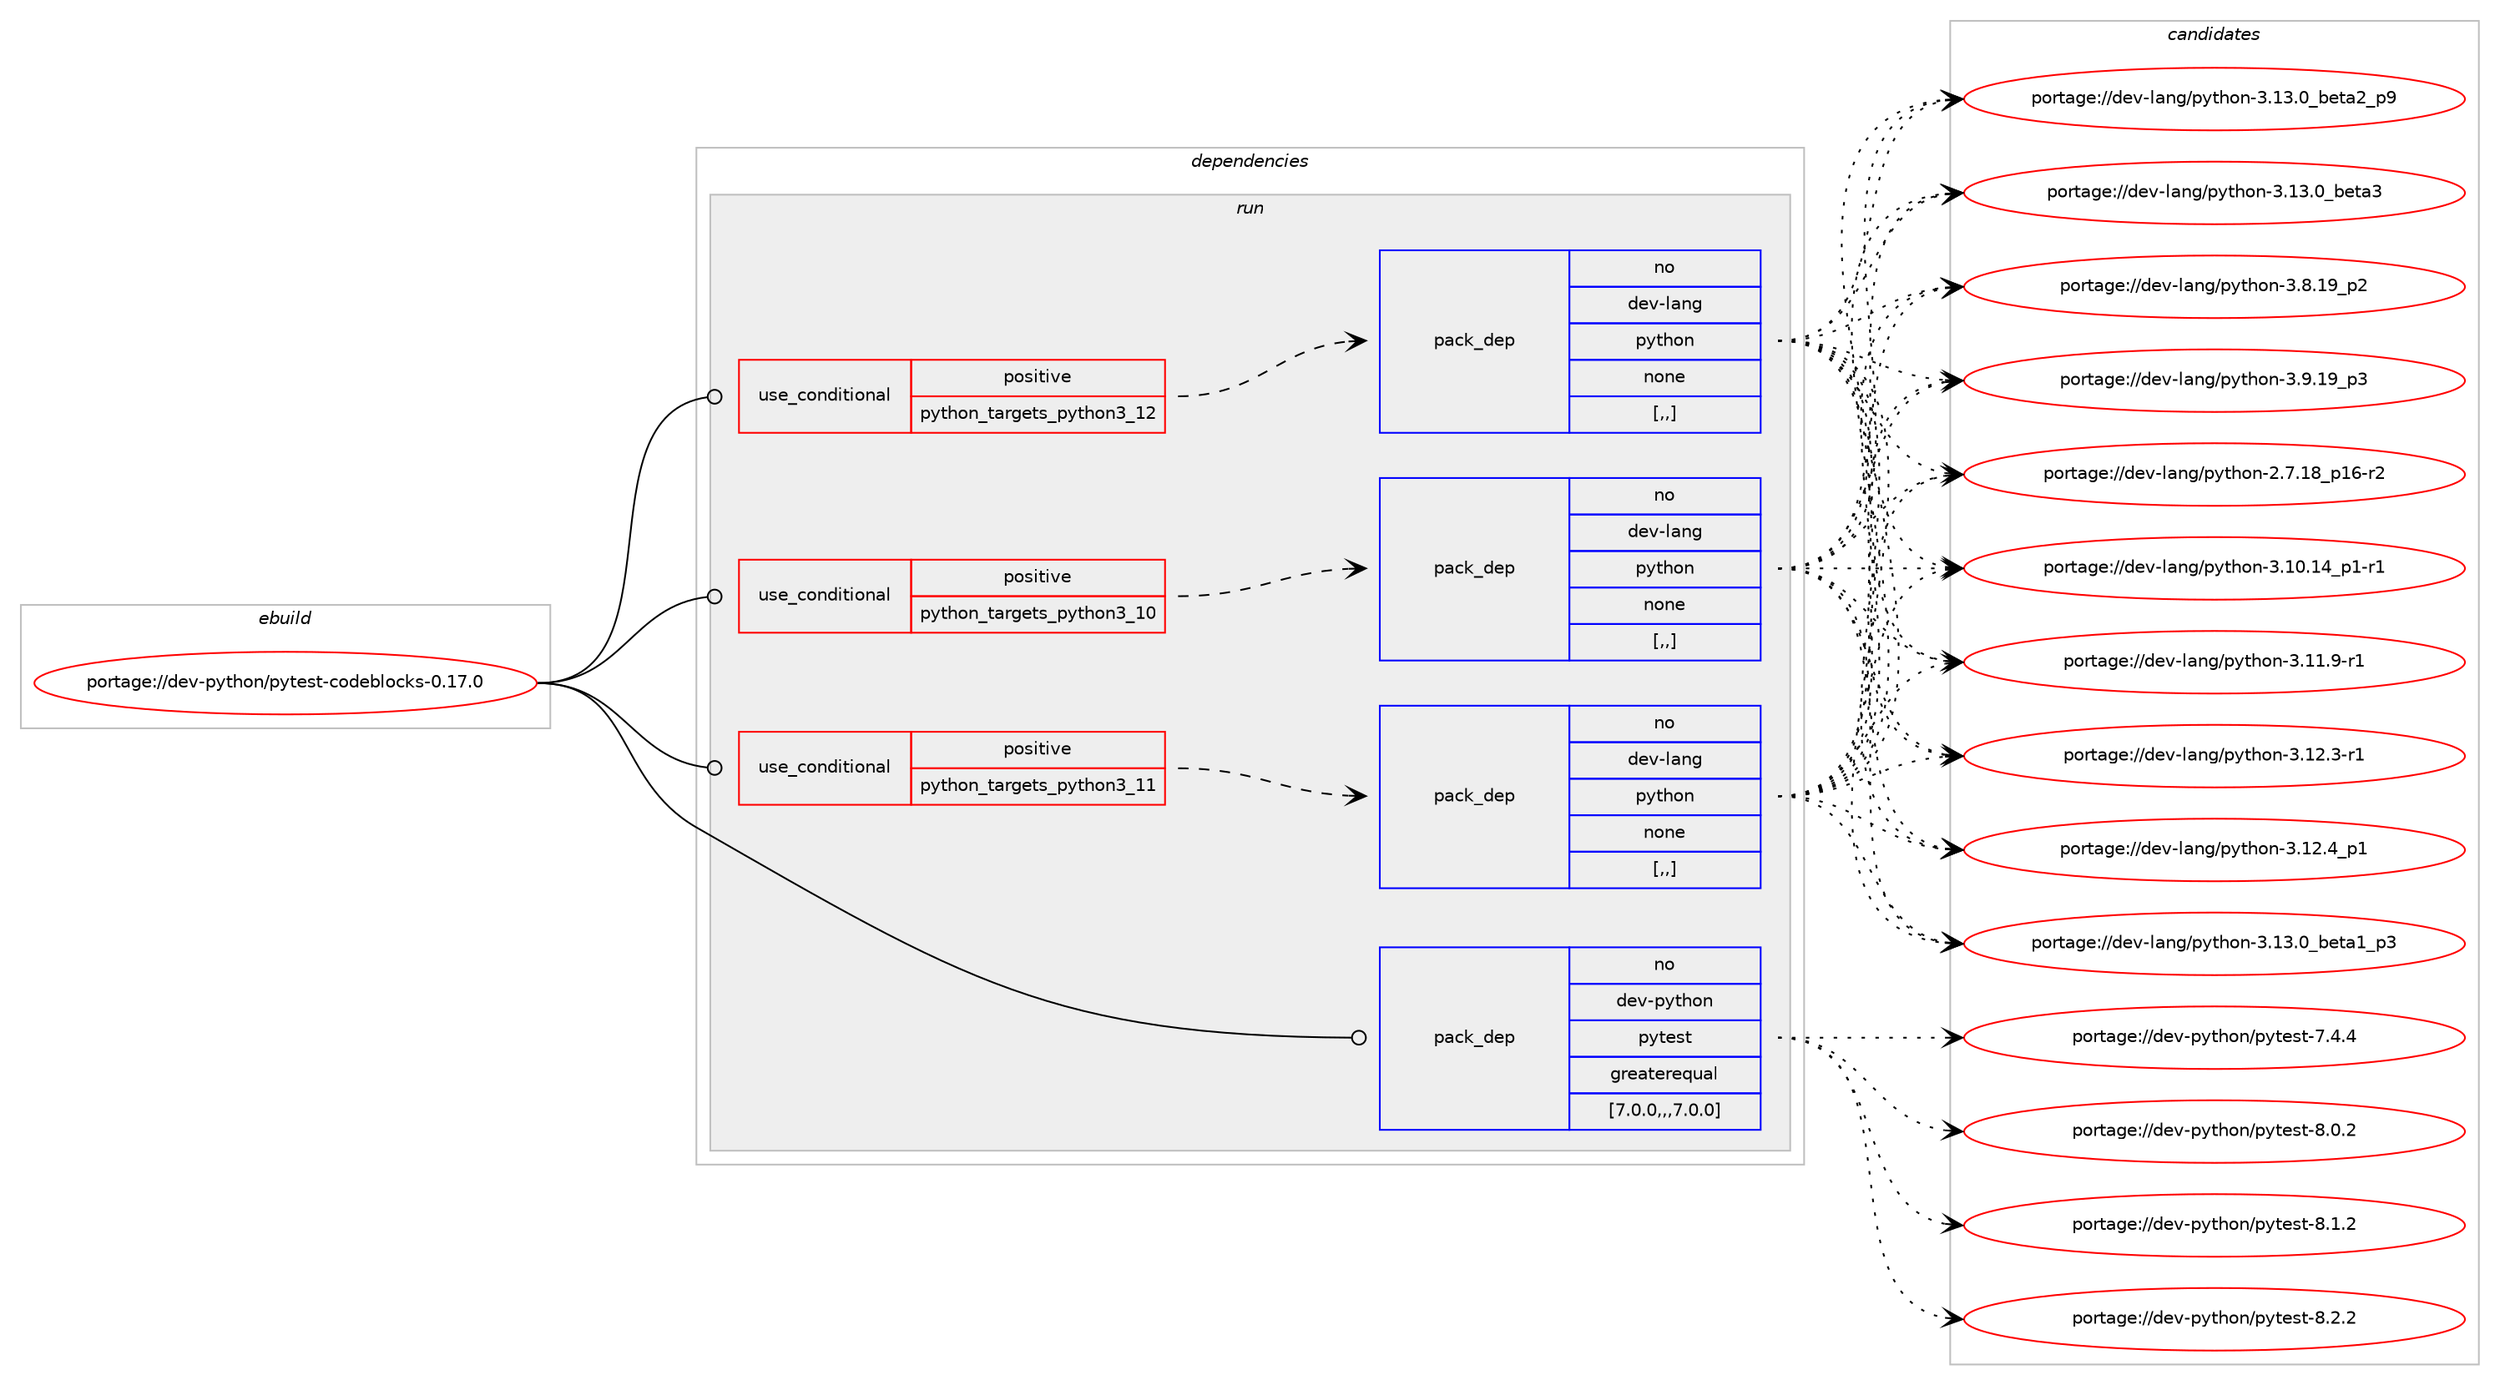 digraph prolog {

# *************
# Graph options
# *************

newrank=true;
concentrate=true;
compound=true;
graph [rankdir=LR,fontname=Helvetica,fontsize=10,ranksep=1.5];#, ranksep=2.5, nodesep=0.2];
edge  [arrowhead=vee];
node  [fontname=Helvetica,fontsize=10];

# **********
# The ebuild
# **********

subgraph cluster_leftcol {
color=gray;
rank=same;
label=<<i>ebuild</i>>;
id [label="portage://dev-python/pytest-codeblocks-0.17.0", color=red, width=4, href="../dev-python/pytest-codeblocks-0.17.0.svg"];
}

# ****************
# The dependencies
# ****************

subgraph cluster_midcol {
color=gray;
label=<<i>dependencies</i>>;
subgraph cluster_compile {
fillcolor="#eeeeee";
style=filled;
label=<<i>compile</i>>;
}
subgraph cluster_compileandrun {
fillcolor="#eeeeee";
style=filled;
label=<<i>compile and run</i>>;
}
subgraph cluster_run {
fillcolor="#eeeeee";
style=filled;
label=<<i>run</i>>;
subgraph cond36672 {
dependency155035 [label=<<TABLE BORDER="0" CELLBORDER="1" CELLSPACING="0" CELLPADDING="4"><TR><TD ROWSPAN="3" CELLPADDING="10">use_conditional</TD></TR><TR><TD>positive</TD></TR><TR><TD>python_targets_python3_10</TD></TR></TABLE>>, shape=none, color=red];
subgraph pack117128 {
dependency155036 [label=<<TABLE BORDER="0" CELLBORDER="1" CELLSPACING="0" CELLPADDING="4" WIDTH="220"><TR><TD ROWSPAN="6" CELLPADDING="30">pack_dep</TD></TR><TR><TD WIDTH="110">no</TD></TR><TR><TD>dev-lang</TD></TR><TR><TD>python</TD></TR><TR><TD>none</TD></TR><TR><TD>[,,]</TD></TR></TABLE>>, shape=none, color=blue];
}
dependency155035:e -> dependency155036:w [weight=20,style="dashed",arrowhead="vee"];
}
id:e -> dependency155035:w [weight=20,style="solid",arrowhead="odot"];
subgraph cond36673 {
dependency155037 [label=<<TABLE BORDER="0" CELLBORDER="1" CELLSPACING="0" CELLPADDING="4"><TR><TD ROWSPAN="3" CELLPADDING="10">use_conditional</TD></TR><TR><TD>positive</TD></TR><TR><TD>python_targets_python3_11</TD></TR></TABLE>>, shape=none, color=red];
subgraph pack117129 {
dependency155038 [label=<<TABLE BORDER="0" CELLBORDER="1" CELLSPACING="0" CELLPADDING="4" WIDTH="220"><TR><TD ROWSPAN="6" CELLPADDING="30">pack_dep</TD></TR><TR><TD WIDTH="110">no</TD></TR><TR><TD>dev-lang</TD></TR><TR><TD>python</TD></TR><TR><TD>none</TD></TR><TR><TD>[,,]</TD></TR></TABLE>>, shape=none, color=blue];
}
dependency155037:e -> dependency155038:w [weight=20,style="dashed",arrowhead="vee"];
}
id:e -> dependency155037:w [weight=20,style="solid",arrowhead="odot"];
subgraph cond36674 {
dependency155039 [label=<<TABLE BORDER="0" CELLBORDER="1" CELLSPACING="0" CELLPADDING="4"><TR><TD ROWSPAN="3" CELLPADDING="10">use_conditional</TD></TR><TR><TD>positive</TD></TR><TR><TD>python_targets_python3_12</TD></TR></TABLE>>, shape=none, color=red];
subgraph pack117130 {
dependency155040 [label=<<TABLE BORDER="0" CELLBORDER="1" CELLSPACING="0" CELLPADDING="4" WIDTH="220"><TR><TD ROWSPAN="6" CELLPADDING="30">pack_dep</TD></TR><TR><TD WIDTH="110">no</TD></TR><TR><TD>dev-lang</TD></TR><TR><TD>python</TD></TR><TR><TD>none</TD></TR><TR><TD>[,,]</TD></TR></TABLE>>, shape=none, color=blue];
}
dependency155039:e -> dependency155040:w [weight=20,style="dashed",arrowhead="vee"];
}
id:e -> dependency155039:w [weight=20,style="solid",arrowhead="odot"];
subgraph pack117131 {
dependency155041 [label=<<TABLE BORDER="0" CELLBORDER="1" CELLSPACING="0" CELLPADDING="4" WIDTH="220"><TR><TD ROWSPAN="6" CELLPADDING="30">pack_dep</TD></TR><TR><TD WIDTH="110">no</TD></TR><TR><TD>dev-python</TD></TR><TR><TD>pytest</TD></TR><TR><TD>greaterequal</TD></TR><TR><TD>[7.0.0,,,7.0.0]</TD></TR></TABLE>>, shape=none, color=blue];
}
id:e -> dependency155041:w [weight=20,style="solid",arrowhead="odot"];
}
}

# **************
# The candidates
# **************

subgraph cluster_choices {
rank=same;
color=gray;
label=<<i>candidates</i>>;

subgraph choice117128 {
color=black;
nodesep=1;
choice100101118451089711010347112121116104111110455046554649569511249544511450 [label="portage://dev-lang/python-2.7.18_p16-r2", color=red, width=4,href="../dev-lang/python-2.7.18_p16-r2.svg"];
choice100101118451089711010347112121116104111110455146494846495295112494511449 [label="portage://dev-lang/python-3.10.14_p1-r1", color=red, width=4,href="../dev-lang/python-3.10.14_p1-r1.svg"];
choice100101118451089711010347112121116104111110455146494946574511449 [label="portage://dev-lang/python-3.11.9-r1", color=red, width=4,href="../dev-lang/python-3.11.9-r1.svg"];
choice100101118451089711010347112121116104111110455146495046514511449 [label="portage://dev-lang/python-3.12.3-r1", color=red, width=4,href="../dev-lang/python-3.12.3-r1.svg"];
choice100101118451089711010347112121116104111110455146495046529511249 [label="portage://dev-lang/python-3.12.4_p1", color=red, width=4,href="../dev-lang/python-3.12.4_p1.svg"];
choice10010111845108971101034711212111610411111045514649514648959810111697499511251 [label="portage://dev-lang/python-3.13.0_beta1_p3", color=red, width=4,href="../dev-lang/python-3.13.0_beta1_p3.svg"];
choice10010111845108971101034711212111610411111045514649514648959810111697509511257 [label="portage://dev-lang/python-3.13.0_beta2_p9", color=red, width=4,href="../dev-lang/python-3.13.0_beta2_p9.svg"];
choice1001011184510897110103471121211161041111104551464951464895981011169751 [label="portage://dev-lang/python-3.13.0_beta3", color=red, width=4,href="../dev-lang/python-3.13.0_beta3.svg"];
choice100101118451089711010347112121116104111110455146564649579511250 [label="portage://dev-lang/python-3.8.19_p2", color=red, width=4,href="../dev-lang/python-3.8.19_p2.svg"];
choice100101118451089711010347112121116104111110455146574649579511251 [label="portage://dev-lang/python-3.9.19_p3", color=red, width=4,href="../dev-lang/python-3.9.19_p3.svg"];
dependency155036:e -> choice100101118451089711010347112121116104111110455046554649569511249544511450:w [style=dotted,weight="100"];
dependency155036:e -> choice100101118451089711010347112121116104111110455146494846495295112494511449:w [style=dotted,weight="100"];
dependency155036:e -> choice100101118451089711010347112121116104111110455146494946574511449:w [style=dotted,weight="100"];
dependency155036:e -> choice100101118451089711010347112121116104111110455146495046514511449:w [style=dotted,weight="100"];
dependency155036:e -> choice100101118451089711010347112121116104111110455146495046529511249:w [style=dotted,weight="100"];
dependency155036:e -> choice10010111845108971101034711212111610411111045514649514648959810111697499511251:w [style=dotted,weight="100"];
dependency155036:e -> choice10010111845108971101034711212111610411111045514649514648959810111697509511257:w [style=dotted,weight="100"];
dependency155036:e -> choice1001011184510897110103471121211161041111104551464951464895981011169751:w [style=dotted,weight="100"];
dependency155036:e -> choice100101118451089711010347112121116104111110455146564649579511250:w [style=dotted,weight="100"];
dependency155036:e -> choice100101118451089711010347112121116104111110455146574649579511251:w [style=dotted,weight="100"];
}
subgraph choice117129 {
color=black;
nodesep=1;
choice100101118451089711010347112121116104111110455046554649569511249544511450 [label="portage://dev-lang/python-2.7.18_p16-r2", color=red, width=4,href="../dev-lang/python-2.7.18_p16-r2.svg"];
choice100101118451089711010347112121116104111110455146494846495295112494511449 [label="portage://dev-lang/python-3.10.14_p1-r1", color=red, width=4,href="../dev-lang/python-3.10.14_p1-r1.svg"];
choice100101118451089711010347112121116104111110455146494946574511449 [label="portage://dev-lang/python-3.11.9-r1", color=red, width=4,href="../dev-lang/python-3.11.9-r1.svg"];
choice100101118451089711010347112121116104111110455146495046514511449 [label="portage://dev-lang/python-3.12.3-r1", color=red, width=4,href="../dev-lang/python-3.12.3-r1.svg"];
choice100101118451089711010347112121116104111110455146495046529511249 [label="portage://dev-lang/python-3.12.4_p1", color=red, width=4,href="../dev-lang/python-3.12.4_p1.svg"];
choice10010111845108971101034711212111610411111045514649514648959810111697499511251 [label="portage://dev-lang/python-3.13.0_beta1_p3", color=red, width=4,href="../dev-lang/python-3.13.0_beta1_p3.svg"];
choice10010111845108971101034711212111610411111045514649514648959810111697509511257 [label="portage://dev-lang/python-3.13.0_beta2_p9", color=red, width=4,href="../dev-lang/python-3.13.0_beta2_p9.svg"];
choice1001011184510897110103471121211161041111104551464951464895981011169751 [label="portage://dev-lang/python-3.13.0_beta3", color=red, width=4,href="../dev-lang/python-3.13.0_beta3.svg"];
choice100101118451089711010347112121116104111110455146564649579511250 [label="portage://dev-lang/python-3.8.19_p2", color=red, width=4,href="../dev-lang/python-3.8.19_p2.svg"];
choice100101118451089711010347112121116104111110455146574649579511251 [label="portage://dev-lang/python-3.9.19_p3", color=red, width=4,href="../dev-lang/python-3.9.19_p3.svg"];
dependency155038:e -> choice100101118451089711010347112121116104111110455046554649569511249544511450:w [style=dotted,weight="100"];
dependency155038:e -> choice100101118451089711010347112121116104111110455146494846495295112494511449:w [style=dotted,weight="100"];
dependency155038:e -> choice100101118451089711010347112121116104111110455146494946574511449:w [style=dotted,weight="100"];
dependency155038:e -> choice100101118451089711010347112121116104111110455146495046514511449:w [style=dotted,weight="100"];
dependency155038:e -> choice100101118451089711010347112121116104111110455146495046529511249:w [style=dotted,weight="100"];
dependency155038:e -> choice10010111845108971101034711212111610411111045514649514648959810111697499511251:w [style=dotted,weight="100"];
dependency155038:e -> choice10010111845108971101034711212111610411111045514649514648959810111697509511257:w [style=dotted,weight="100"];
dependency155038:e -> choice1001011184510897110103471121211161041111104551464951464895981011169751:w [style=dotted,weight="100"];
dependency155038:e -> choice100101118451089711010347112121116104111110455146564649579511250:w [style=dotted,weight="100"];
dependency155038:e -> choice100101118451089711010347112121116104111110455146574649579511251:w [style=dotted,weight="100"];
}
subgraph choice117130 {
color=black;
nodesep=1;
choice100101118451089711010347112121116104111110455046554649569511249544511450 [label="portage://dev-lang/python-2.7.18_p16-r2", color=red, width=4,href="../dev-lang/python-2.7.18_p16-r2.svg"];
choice100101118451089711010347112121116104111110455146494846495295112494511449 [label="portage://dev-lang/python-3.10.14_p1-r1", color=red, width=4,href="../dev-lang/python-3.10.14_p1-r1.svg"];
choice100101118451089711010347112121116104111110455146494946574511449 [label="portage://dev-lang/python-3.11.9-r1", color=red, width=4,href="../dev-lang/python-3.11.9-r1.svg"];
choice100101118451089711010347112121116104111110455146495046514511449 [label="portage://dev-lang/python-3.12.3-r1", color=red, width=4,href="../dev-lang/python-3.12.3-r1.svg"];
choice100101118451089711010347112121116104111110455146495046529511249 [label="portage://dev-lang/python-3.12.4_p1", color=red, width=4,href="../dev-lang/python-3.12.4_p1.svg"];
choice10010111845108971101034711212111610411111045514649514648959810111697499511251 [label="portage://dev-lang/python-3.13.0_beta1_p3", color=red, width=4,href="../dev-lang/python-3.13.0_beta1_p3.svg"];
choice10010111845108971101034711212111610411111045514649514648959810111697509511257 [label="portage://dev-lang/python-3.13.0_beta2_p9", color=red, width=4,href="../dev-lang/python-3.13.0_beta2_p9.svg"];
choice1001011184510897110103471121211161041111104551464951464895981011169751 [label="portage://dev-lang/python-3.13.0_beta3", color=red, width=4,href="../dev-lang/python-3.13.0_beta3.svg"];
choice100101118451089711010347112121116104111110455146564649579511250 [label="portage://dev-lang/python-3.8.19_p2", color=red, width=4,href="../dev-lang/python-3.8.19_p2.svg"];
choice100101118451089711010347112121116104111110455146574649579511251 [label="portage://dev-lang/python-3.9.19_p3", color=red, width=4,href="../dev-lang/python-3.9.19_p3.svg"];
dependency155040:e -> choice100101118451089711010347112121116104111110455046554649569511249544511450:w [style=dotted,weight="100"];
dependency155040:e -> choice100101118451089711010347112121116104111110455146494846495295112494511449:w [style=dotted,weight="100"];
dependency155040:e -> choice100101118451089711010347112121116104111110455146494946574511449:w [style=dotted,weight="100"];
dependency155040:e -> choice100101118451089711010347112121116104111110455146495046514511449:w [style=dotted,weight="100"];
dependency155040:e -> choice100101118451089711010347112121116104111110455146495046529511249:w [style=dotted,weight="100"];
dependency155040:e -> choice10010111845108971101034711212111610411111045514649514648959810111697499511251:w [style=dotted,weight="100"];
dependency155040:e -> choice10010111845108971101034711212111610411111045514649514648959810111697509511257:w [style=dotted,weight="100"];
dependency155040:e -> choice1001011184510897110103471121211161041111104551464951464895981011169751:w [style=dotted,weight="100"];
dependency155040:e -> choice100101118451089711010347112121116104111110455146564649579511250:w [style=dotted,weight="100"];
dependency155040:e -> choice100101118451089711010347112121116104111110455146574649579511251:w [style=dotted,weight="100"];
}
subgraph choice117131 {
color=black;
nodesep=1;
choice1001011184511212111610411111047112121116101115116455546524652 [label="portage://dev-python/pytest-7.4.4", color=red, width=4,href="../dev-python/pytest-7.4.4.svg"];
choice1001011184511212111610411111047112121116101115116455646484650 [label="portage://dev-python/pytest-8.0.2", color=red, width=4,href="../dev-python/pytest-8.0.2.svg"];
choice1001011184511212111610411111047112121116101115116455646494650 [label="portage://dev-python/pytest-8.1.2", color=red, width=4,href="../dev-python/pytest-8.1.2.svg"];
choice1001011184511212111610411111047112121116101115116455646504650 [label="portage://dev-python/pytest-8.2.2", color=red, width=4,href="../dev-python/pytest-8.2.2.svg"];
dependency155041:e -> choice1001011184511212111610411111047112121116101115116455546524652:w [style=dotted,weight="100"];
dependency155041:e -> choice1001011184511212111610411111047112121116101115116455646484650:w [style=dotted,weight="100"];
dependency155041:e -> choice1001011184511212111610411111047112121116101115116455646494650:w [style=dotted,weight="100"];
dependency155041:e -> choice1001011184511212111610411111047112121116101115116455646504650:w [style=dotted,weight="100"];
}
}

}

